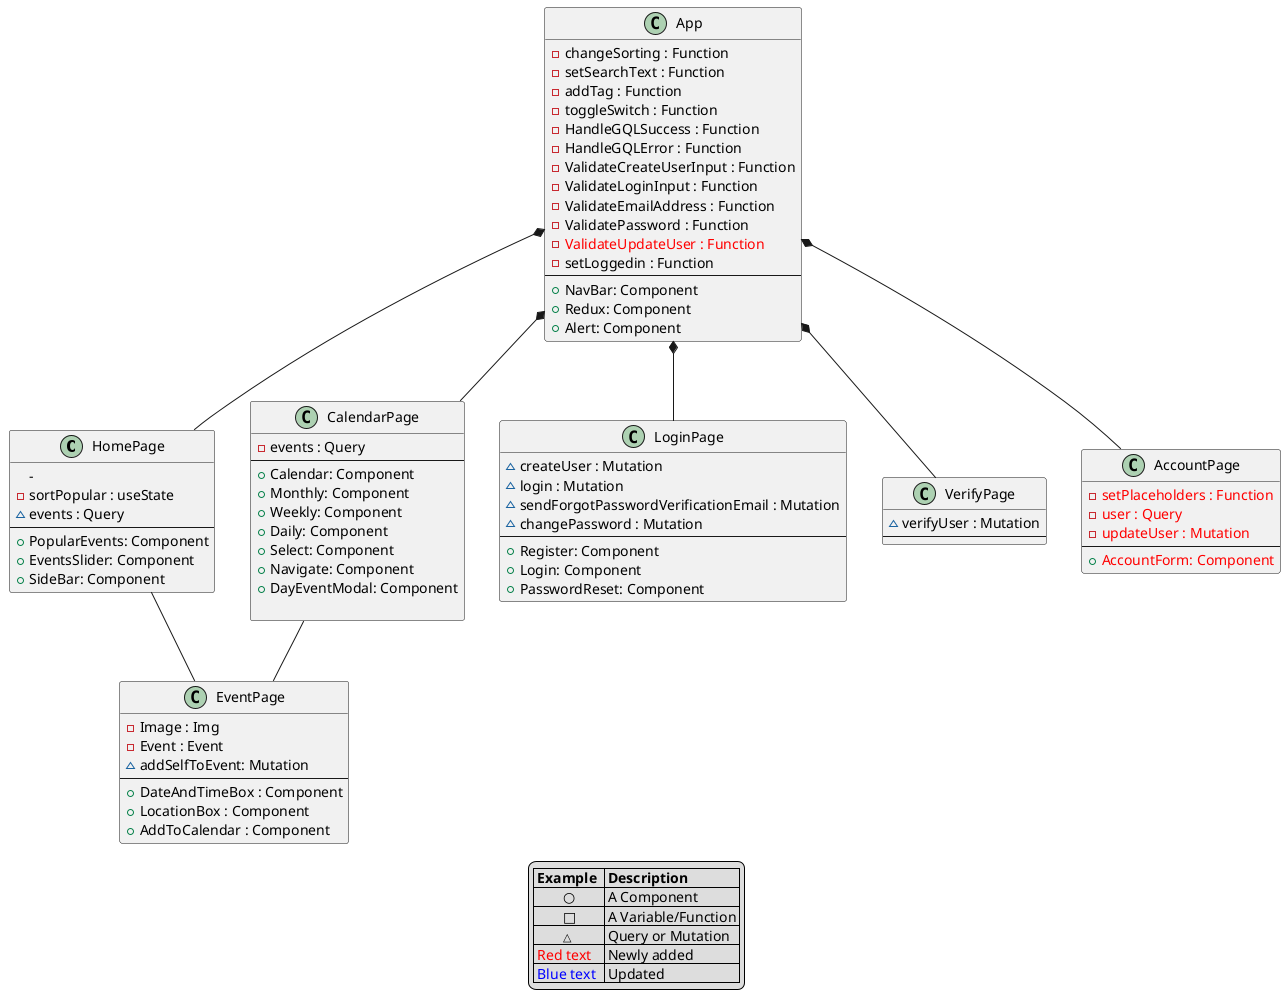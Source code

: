 @startuml FrontEndClassDiagram
class HomePage {
    - 
    - sortPopular : useState
    ~ events : Query 
    --
    + PopularEvents: Component
    + EventsSlider: Component
    + SideBar: Component
}

class App {
    - changeSorting : Function
    - setSearchText : Function
    - addTag : Function
    - toggleSwitch : Function
    - HandleGQLSuccess : Function
    - HandleGQLError : Function
    - ValidateCreateUserInput : Function
    - ValidateLoginInput : Function
    - ValidateEmailAddress : Function
    - ValidatePassword : Function
    - <color:red>ValidateUpdateUser : Function
    - setLoggedin : Function
    --
    + NavBar: Component
    + Redux: Component
    + Alert: Component
    }
class CalendarPage {
    - events : Query
    --
    + Calendar: Component
    + Monthly: Component
    + Weekly: Component
    + Daily: Component
    + Select: Component
    + Navigate: Component
    + DayEventModal: Component

}
class EventPage {
    -Image : Img
    -Event : Event
     ~addSelfToEvent: Mutation
    --
    + DateAndTimeBox : Component
    + LocationBox : Component
    + AddToCalendar : Component
}
class LoginPage {
    ~ createUser : Mutation
    ~ login : Mutation
    ~ sendForgotPasswordVerificationEmail : Mutation
    ~ changePassword : Mutation
    --
    +Register: Component
    +Login: Component
    +PasswordReset: Component
    }
class VerifyPage {
~ verifyUser : Mutation
--
}
class AccountPage {
    - <color:red>setPlaceholders : Function
    - <color:red>user : Query
    - <color:red>updateUser : Mutation
    --
    + <color:red>AccountForm: Component
}


App*-- HomePage    
App*-- CalendarPage  
App*-- LoginPage
App*-- VerifyPage
CalendarPage-- EventPage 
HomePage-- EventPage
App*-- AccountPage
legend
    |= Example  |= Description |
    |        ○ | A Component |
    |        □ | A Variable/Function |
    |        <size:11>△ | Query or Mutation |
    |<color:red> Red text | Newly added|
    |<color:blue> Blue text | Updated |
endlegend
@enduml

class AddEventPage {
}
